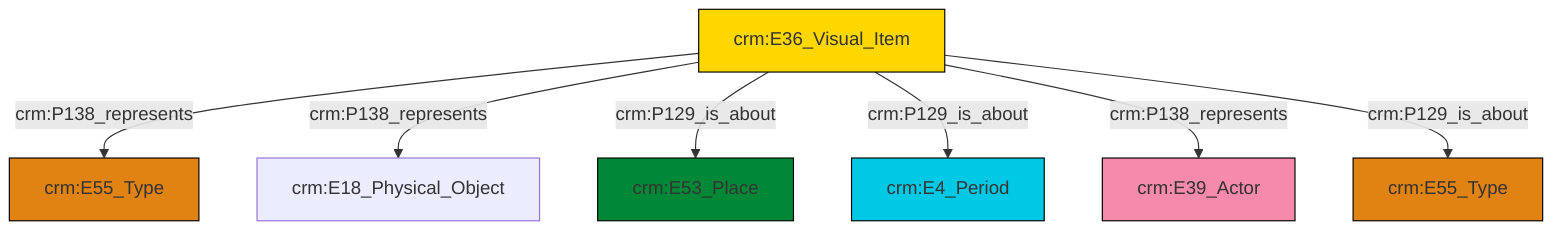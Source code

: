 graph TD
classDef Literal fill:#f2f2f2,stroke:#000000;
classDef CRM_Entity fill:#FFFFFF,stroke:#000000;
classDef Temporal_Entity fill:#00C9E6, stroke:#000000;
classDef Type fill:#E18312, stroke:#000000;
classDef Time-Span fill:#2C9C91, stroke:#000000;
classDef Appellation fill:#FFEB7F, stroke:#000000;
classDef Place fill:#008836, stroke:#000000;
classDef Persistent_Item fill:#B266B2, stroke:#000000;
classDef Conceptual_Object fill:#FFD700, stroke:#000000;
classDef Physical_Thing fill:#D2B48C, stroke:#000000;
classDef Actor fill:#f58aad, stroke:#000000;
classDef PC_Classes fill:#4ce600, stroke:#000000;
classDef Multi fill:#cccccc,stroke:#000000;

0["crm:E36_Visual_Item"]:::Conceptual_Object -->|crm:P138_represents| 1["crm:E55_Type"]:::Type
0["crm:E36_Visual_Item"]:::Conceptual_Object -->|crm:P138_represents| 2["crm:E18_Physical_Object"]:::Default
0["crm:E36_Visual_Item"]:::Conceptual_Object -->|crm:P129_is_about| 4["crm:E53_Place"]:::Place
0["crm:E36_Visual_Item"]:::Conceptual_Object -->|crm:P129_is_about| 9["crm:E4_Period"]:::Temporal_Entity
0["crm:E36_Visual_Item"]:::Conceptual_Object -->|crm:P138_represents| 11["crm:E39_Actor"]:::Actor
0["crm:E36_Visual_Item"]:::Conceptual_Object -->|crm:P129_is_about| 7["crm:E55_Type"]:::Type